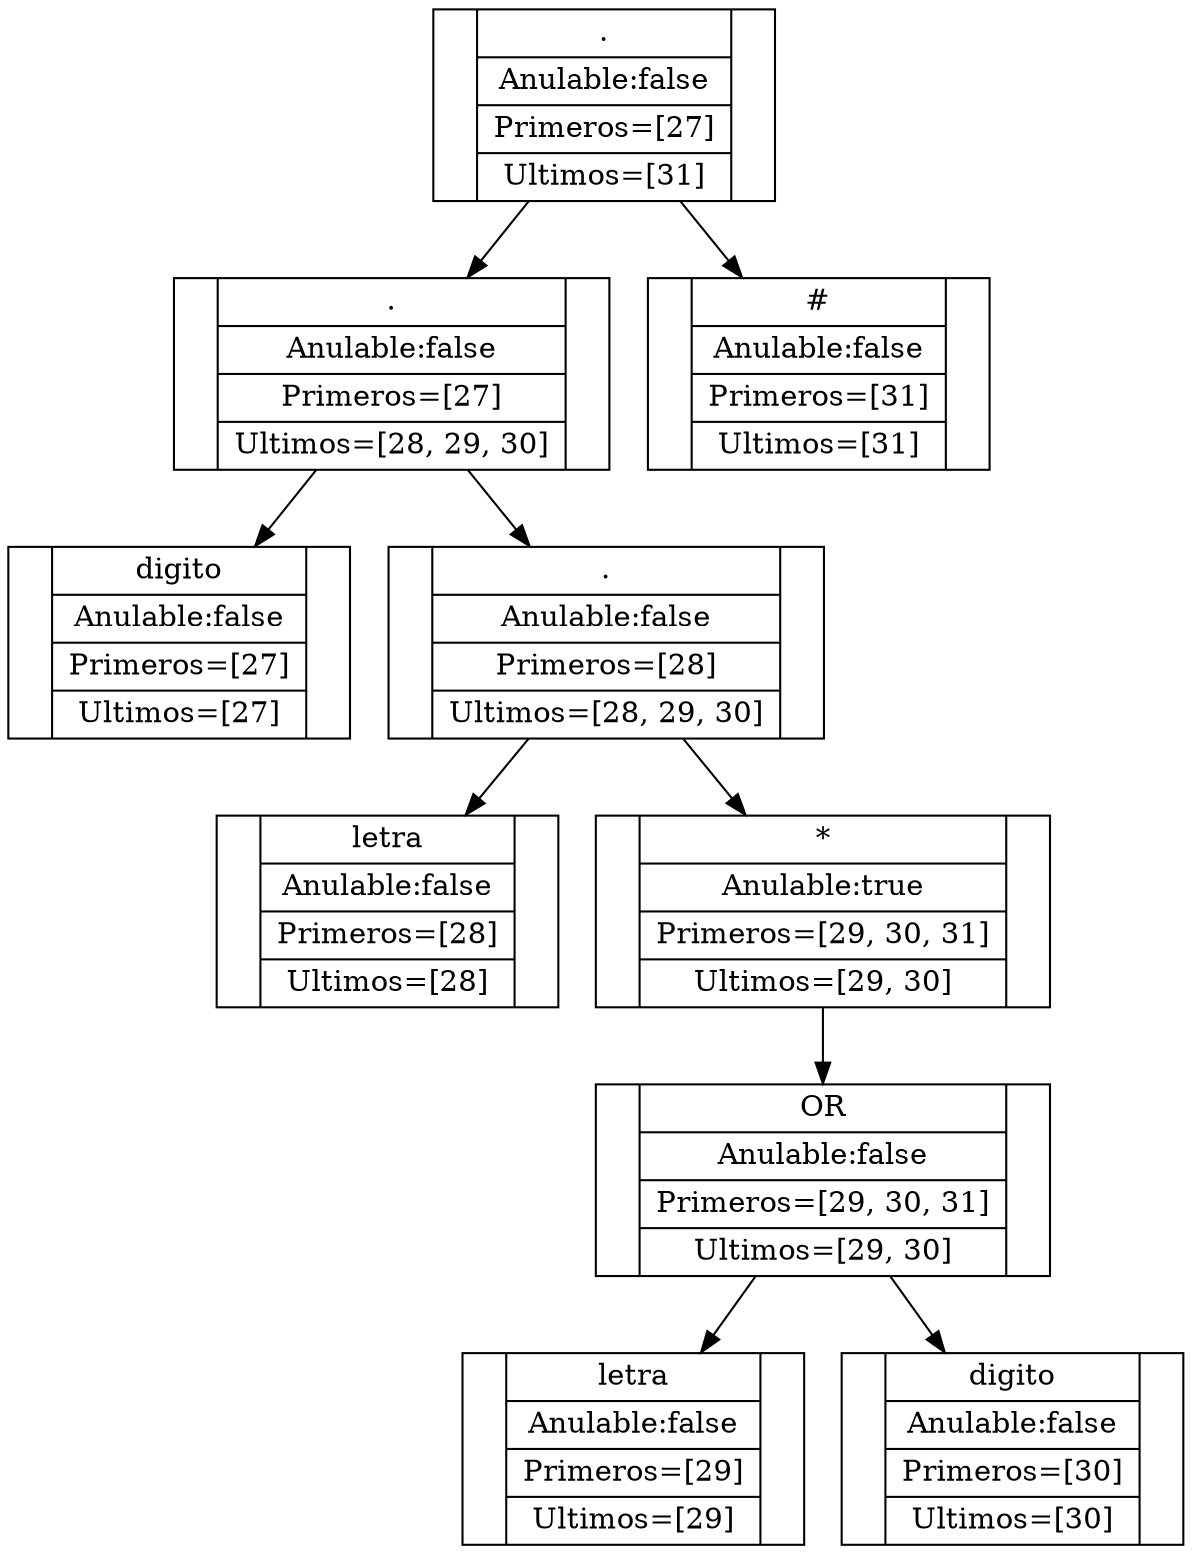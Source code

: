 digraph G {
1888127443 [shape=record label="<IZQ>|{digito|Anulable:false|Primeros=[27]|Ultimos=[27]}|<DER>"];
1077259256 [shape=record label="<IZQ>|{letra|Anulable:false|Primeros=[28]|Ultimos=[28]}|<DER>"];
63150110 [shape=record label="<IZQ>|{letra|Anulable:false|Primeros=[29]|Ultimos=[29]}|<DER>"];
1442620524 [shape=record label="<IZQ>|{digito|Anulable:false|Primeros=[30]|Ultimos=[30]}|<DER>"];
1897691921 [shape=record label="<IZQ>|{OR|Anulable:false|Primeros=[29, 30, 31]|Ultimos=[29, 30]}|<DER>"];
1897691921 -> 63150110
1897691921 -> 1442620524
471561377 [shape=record label="<IZQ>|{*|Anulable:true|Primeros=[29, 30, 31]|Ultimos=[29, 30]}|<DER>"];
471561377 -> 1897691921
59186260 [shape=record label="<IZQ>|{.|Anulable:false|Primeros=[28]|Ultimos=[28, 29, 30]}|<DER>"];
59186260 -> 1077259256
59186260 -> 471561377
870848396 [shape=record label="<IZQ>|{.|Anulable:false|Primeros=[27]|Ultimos=[28, 29, 30]}|<DER>"];
870848396 -> 1888127443
870848396 -> 59186260
566109715 [shape=record label="<IZQ>|{#|Anulable:false|Primeros=[31]|Ultimos=[31]}|<DER>"];
1724379385 [shape=record label="<IZQ>|{.|Anulable:false|Primeros=[27]|Ultimos=[31]}|<DER>"];
1724379385 -> 870848396
1724379385 -> 566109715
}